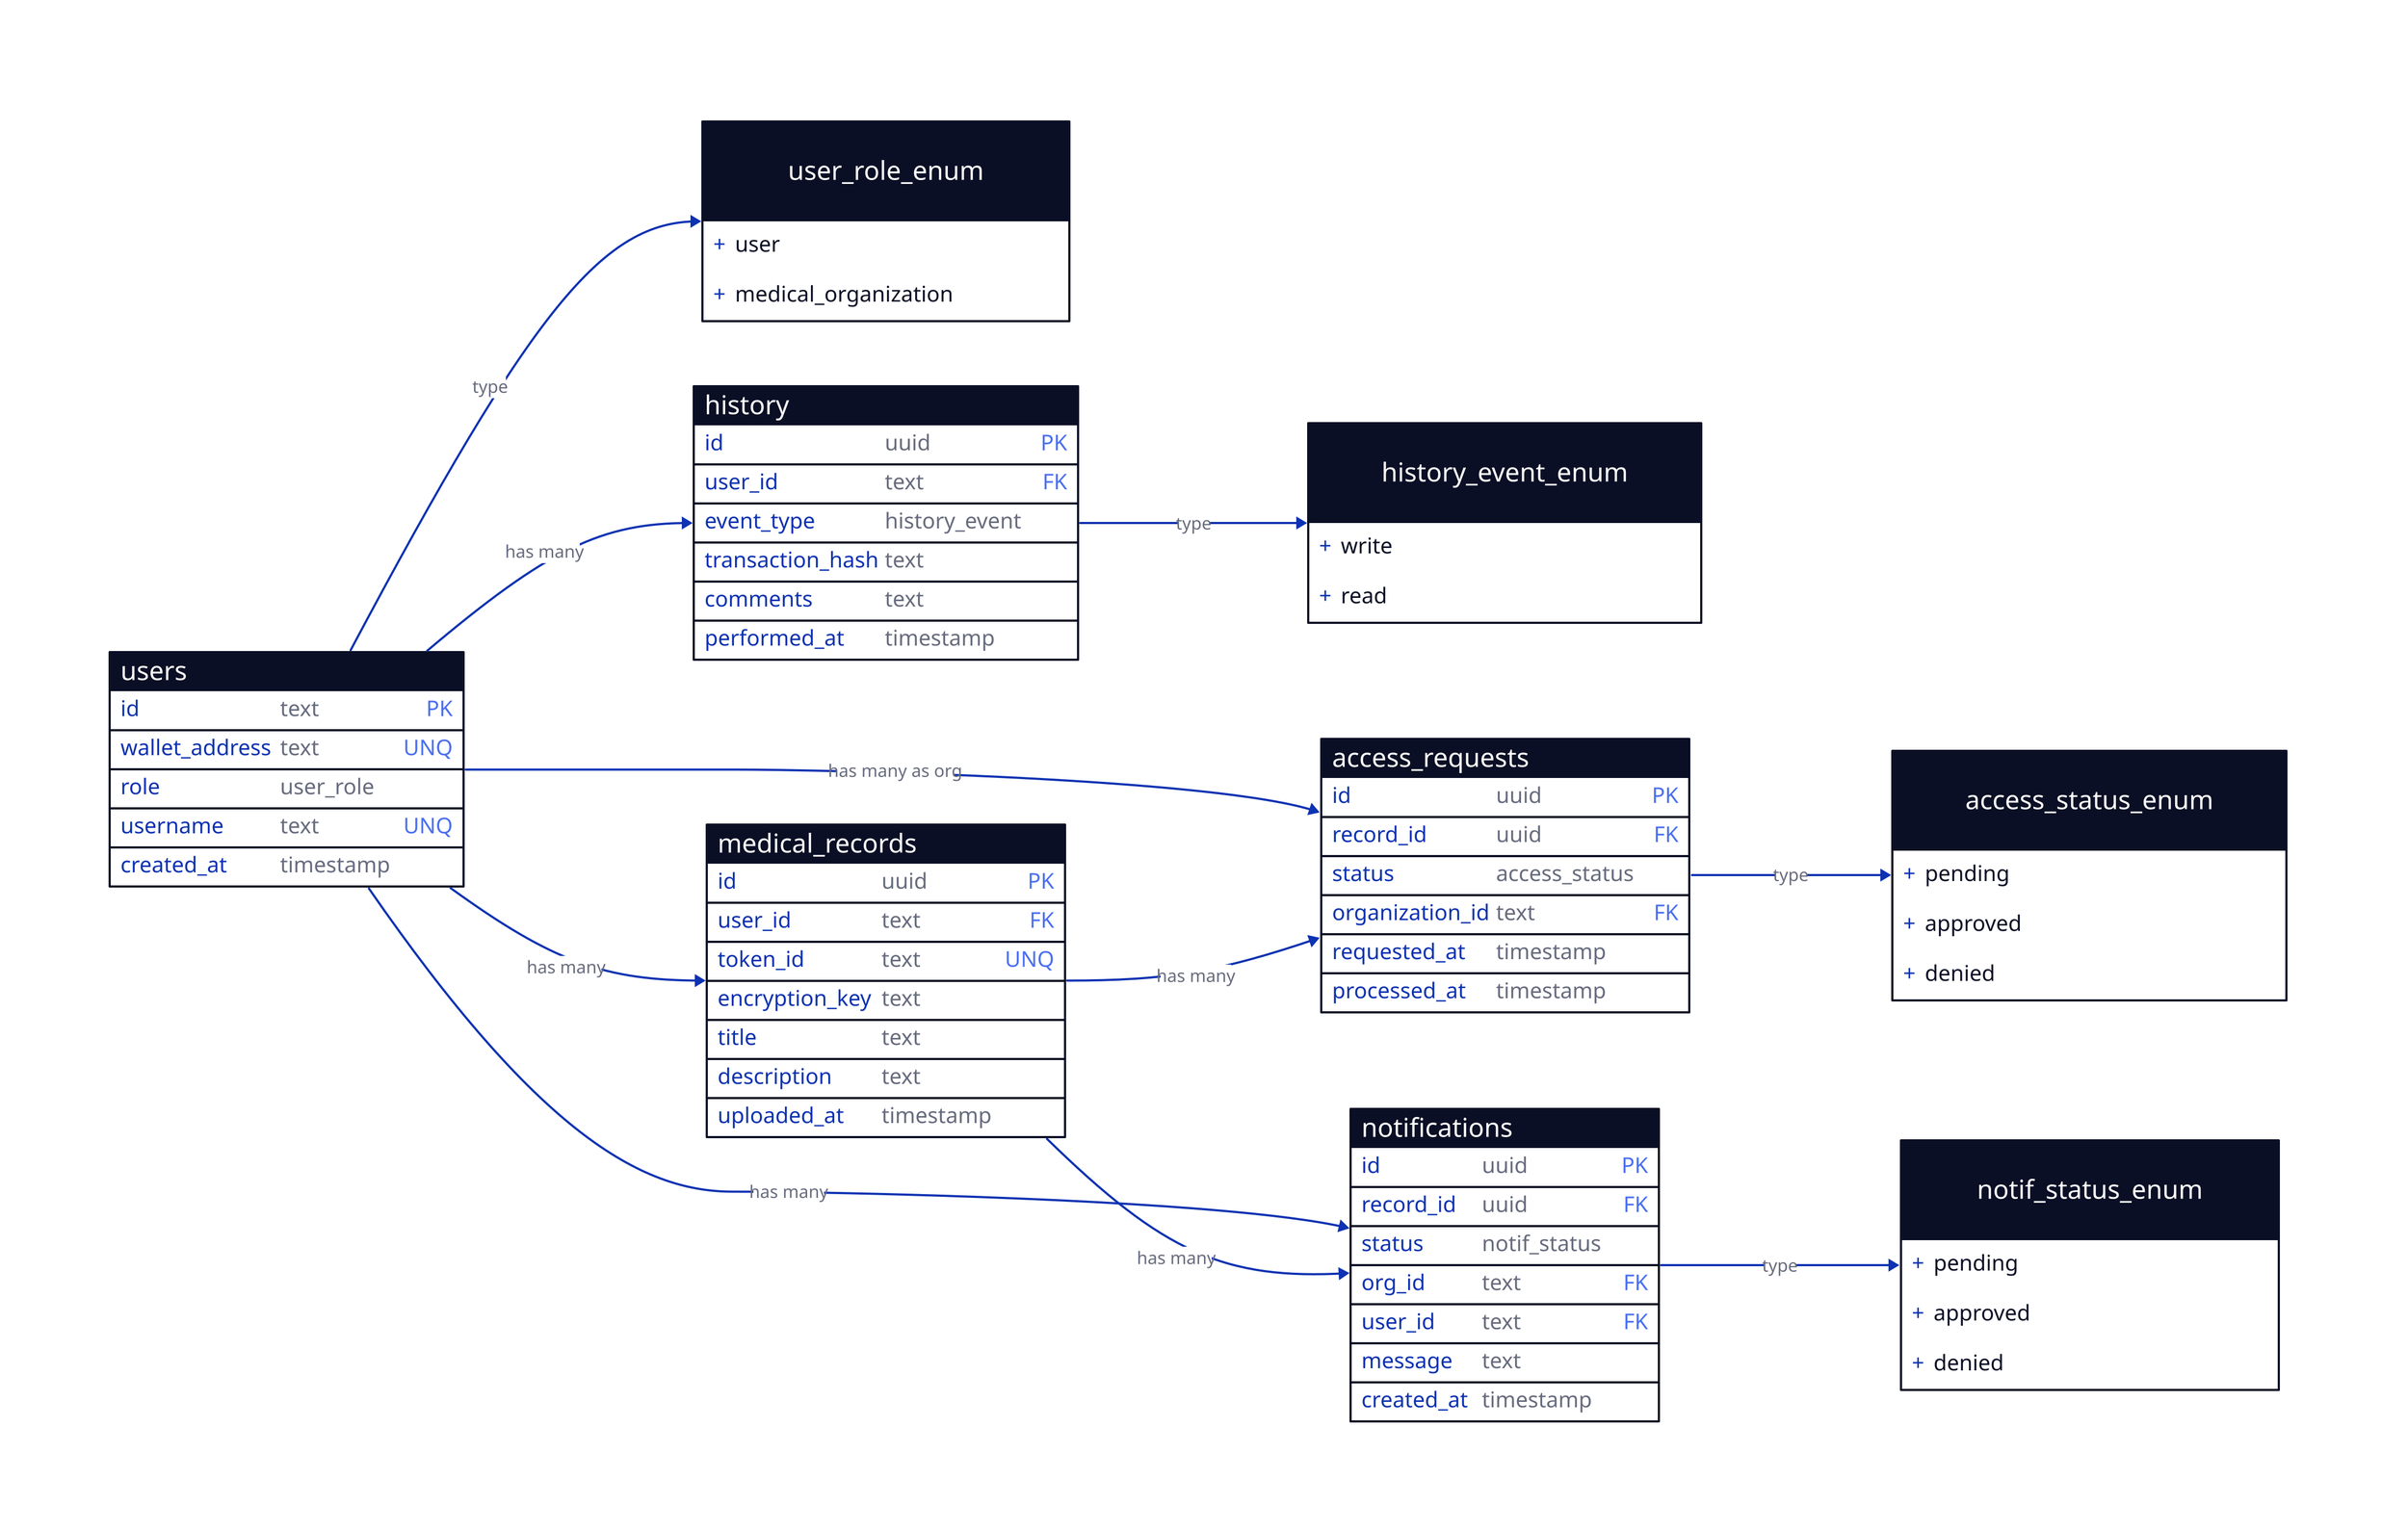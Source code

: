 direction: right
# Enum definitions
user_role_enum: {
  shape: class
  style.multiple: true
  "user"
  "medical_organization"
}

access_status_enum: {
  shape: class
  style.multiple: true
  "pending"
  "approved"
  "denied"
}

notif_status_enum: {
  shape: class
  style.multiple: true
  "pending"
  "approved"
  "denied"
}

history_event_enum: {
  shape: class
  style.multiple: true
  "write"
  "read"
}

# Tables
users: {
  shape: sql_table
  id: text {constraint: primary_key}
  wallet_address: text {constraint: unique}
  role: user_role
  username: text {constraint: unique}
  created_at: timestamp
}

medical_records: {
  shape: sql_table
  id: uuid {constraint: primary_key}
  user_id: text {constraint: foreign_key}
  token_id: text {constraint: unique}
  encryption_key: text
  title: text
  description: text
  uploaded_at: timestamp
}

access_requests: {
  shape: sql_table
  id: uuid {constraint: primary_key}
  record_id: uuid {constraint: foreign_key}
  status: access_status
  organization_id: text {constraint: foreign_key}
  requested_at: timestamp
  processed_at: timestamp
}

notifications: {
  shape: sql_table
  id: uuid {constraint: primary_key}
  record_id: uuid {constraint: foreign_key}
  status: notif_status
  org_id: text {constraint: foreign_key}
  user_id: text {constraint: foreign_key}
  message: text
  created_at: timestamp
}

history: {
  shape: sql_table
  id: uuid {constraint: primary_key}
  user_id: text {constraint: foreign_key}
  event_type: history_event
  transaction_hash: text
  comments: text
  performed_at: timestamp
}

# Relationships
users -> medical_records: has many
users -> access_requests: has many as org
users -> notifications: has many
users -> history: has many

medical_records -> access_requests: has many
medical_records -> notifications: has many

users.role -> user_role_enum: type
access_requests.status -> access_status_enum: type
notifications.status -> notif_status_enum: type
history.event_type -> history_event_enum: type
